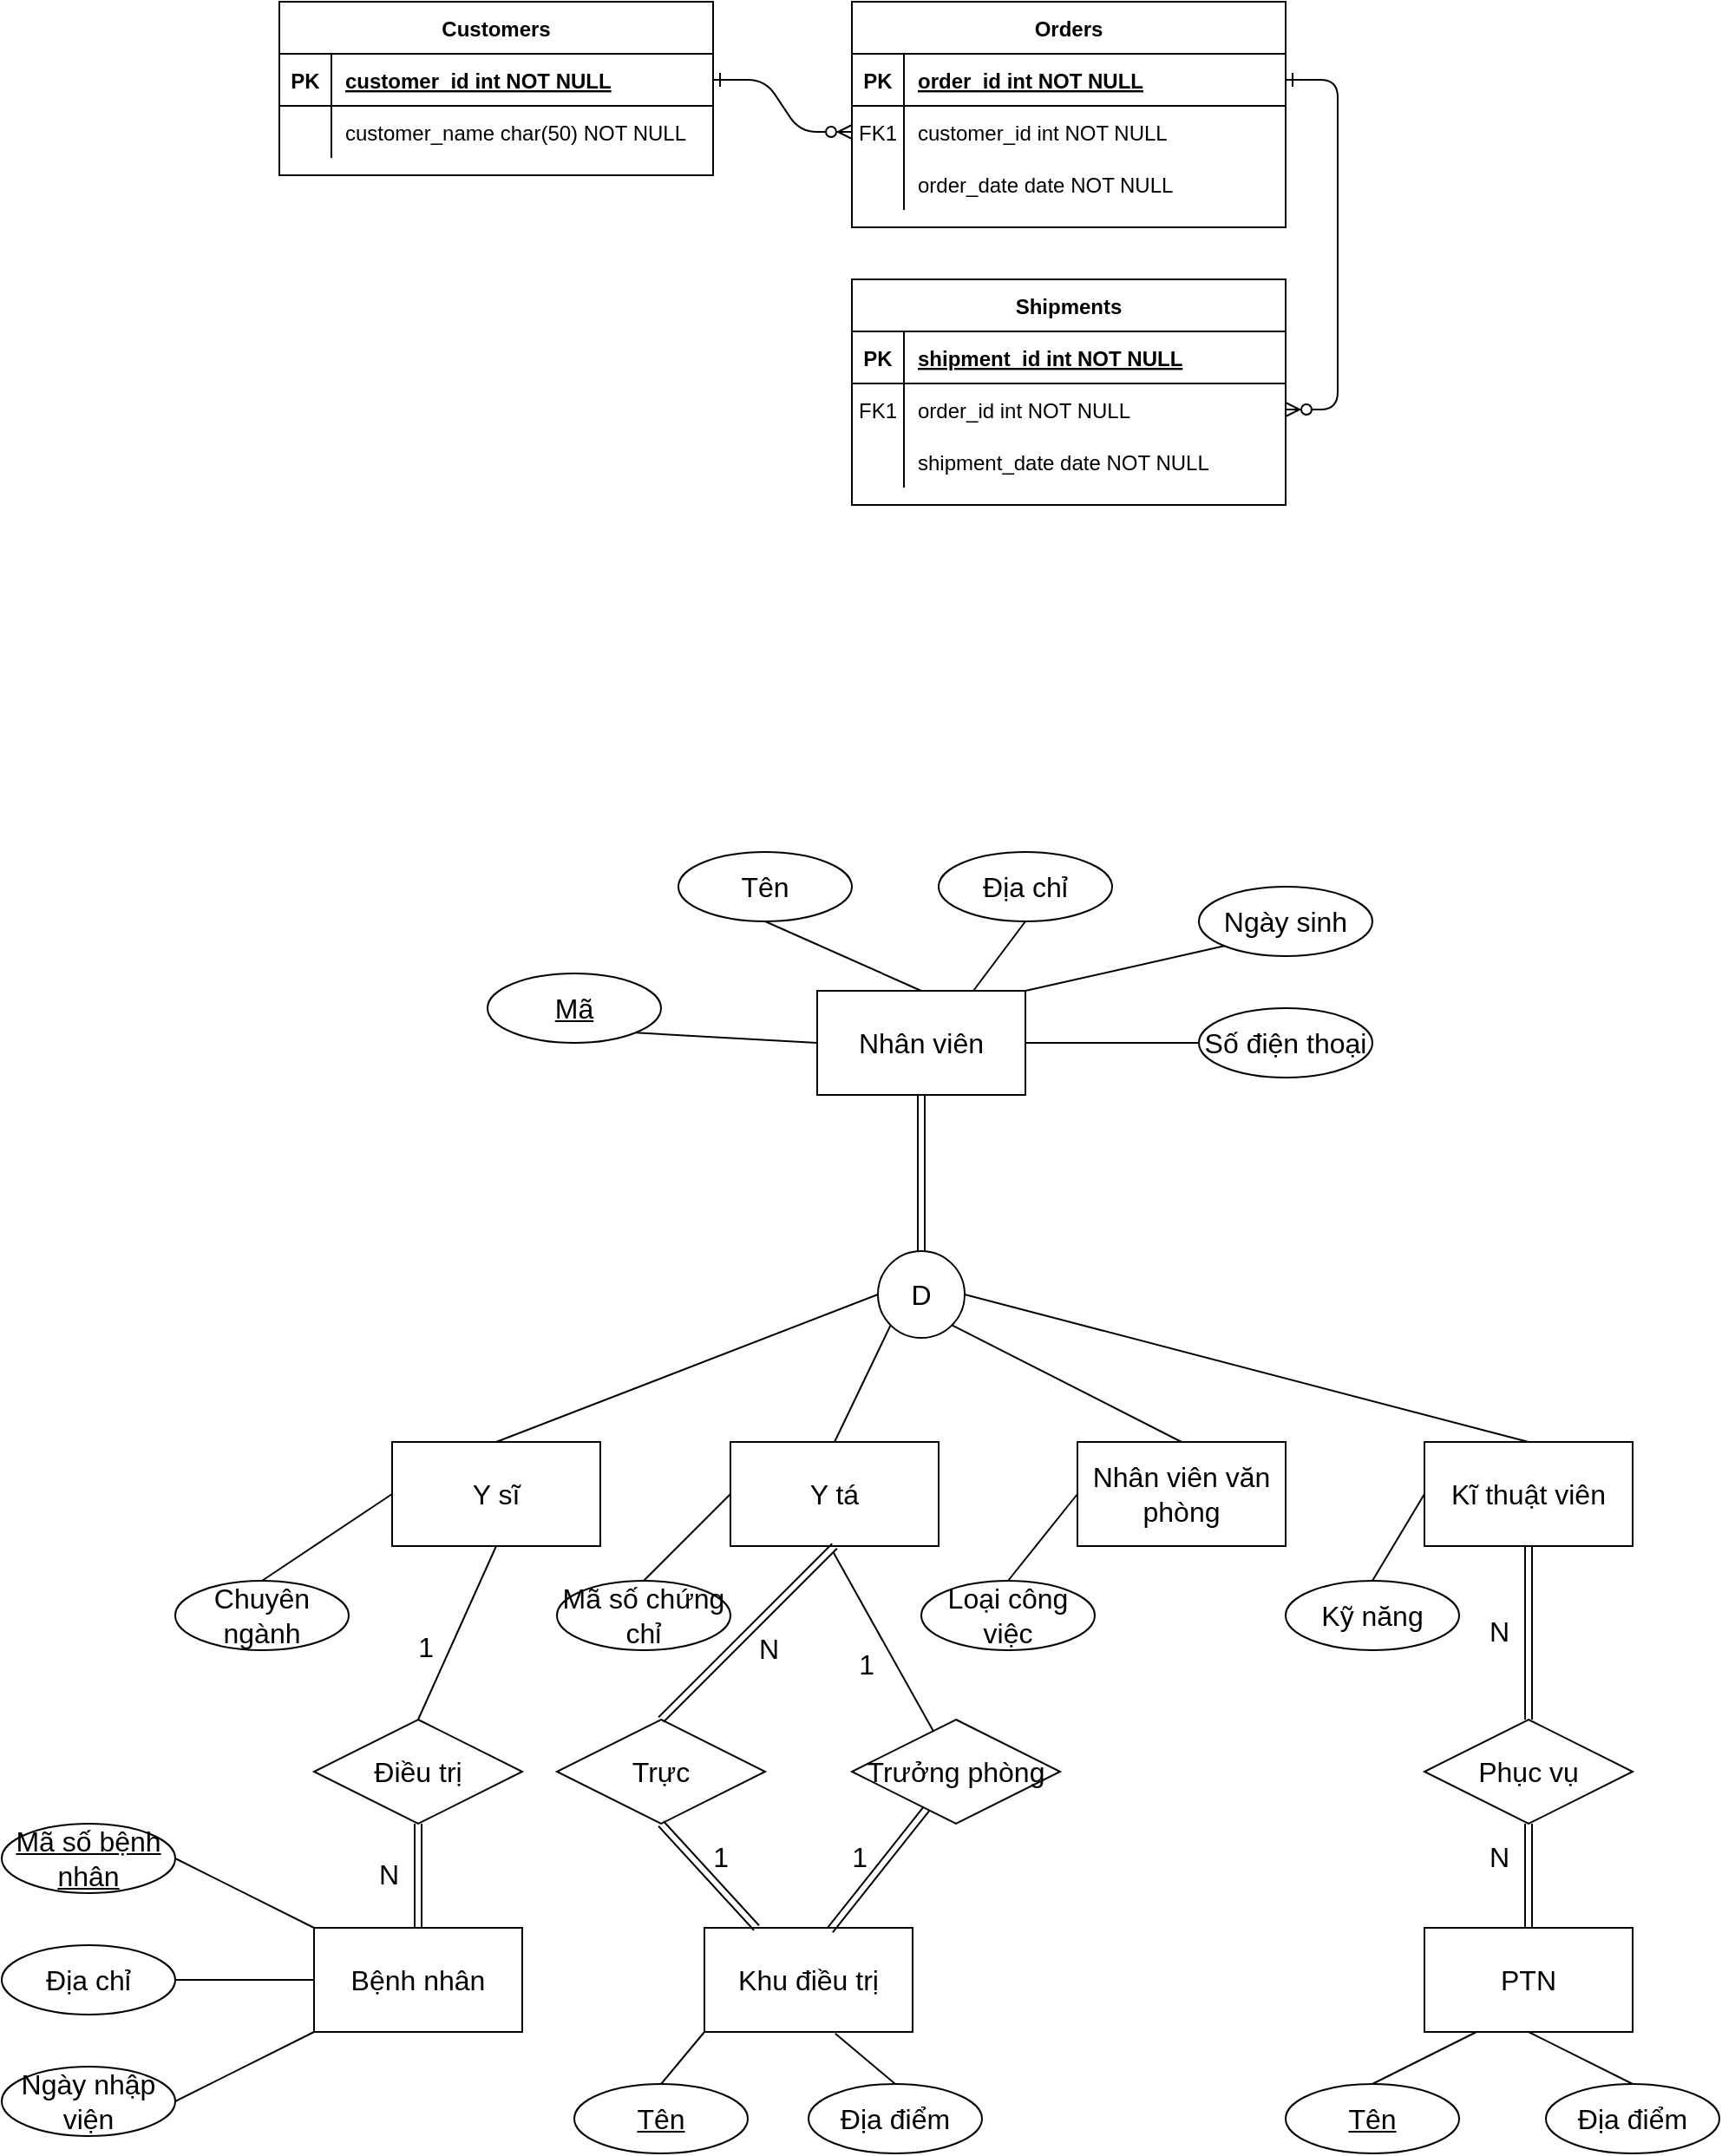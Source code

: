 <mxfile version="22.0.0" type="github" pages="2">
  <diagram id="R2lEEEUBdFMjLlhIrx00" name="Page-1">
    <mxGraphModel dx="1718" dy="958" grid="1" gridSize="10" guides="1" tooltips="1" connect="1" arrows="1" fold="1" page="1" pageScale="1" pageWidth="850" pageHeight="1100" math="0" shadow="0" extFonts="Permanent Marker^https://fonts.googleapis.com/css?family=Permanent+Marker">
      <root>
        <mxCell id="0" />
        <mxCell id="1" parent="0" />
        <mxCell id="C-vyLk0tnHw3VtMMgP7b-1" value="" style="edgeStyle=entityRelationEdgeStyle;endArrow=ERzeroToMany;startArrow=ERone;endFill=1;startFill=0;" parent="1" source="C-vyLk0tnHw3VtMMgP7b-24" target="C-vyLk0tnHw3VtMMgP7b-6" edge="1">
          <mxGeometry width="100" height="100" relative="1" as="geometry">
            <mxPoint x="340" y="720" as="sourcePoint" />
            <mxPoint x="440" y="620" as="targetPoint" />
          </mxGeometry>
        </mxCell>
        <mxCell id="C-vyLk0tnHw3VtMMgP7b-12" value="" style="edgeStyle=entityRelationEdgeStyle;endArrow=ERzeroToMany;startArrow=ERone;endFill=1;startFill=0;" parent="1" source="C-vyLk0tnHw3VtMMgP7b-3" target="C-vyLk0tnHw3VtMMgP7b-17" edge="1">
          <mxGeometry width="100" height="100" relative="1" as="geometry">
            <mxPoint x="400" y="180" as="sourcePoint" />
            <mxPoint x="460" y="205" as="targetPoint" />
          </mxGeometry>
        </mxCell>
        <mxCell id="C-vyLk0tnHw3VtMMgP7b-2" value="Orders" style="shape=table;startSize=30;container=1;collapsible=1;childLayout=tableLayout;fixedRows=1;rowLines=0;fontStyle=1;align=center;resizeLast=1;" parent="1" vertex="1">
          <mxGeometry x="450" y="120" width="250" height="130" as="geometry" />
        </mxCell>
        <mxCell id="C-vyLk0tnHw3VtMMgP7b-3" value="" style="shape=partialRectangle;collapsible=0;dropTarget=0;pointerEvents=0;fillColor=none;points=[[0,0.5],[1,0.5]];portConstraint=eastwest;top=0;left=0;right=0;bottom=1;" parent="C-vyLk0tnHw3VtMMgP7b-2" vertex="1">
          <mxGeometry y="30" width="250" height="30" as="geometry" />
        </mxCell>
        <mxCell id="C-vyLk0tnHw3VtMMgP7b-4" value="PK" style="shape=partialRectangle;overflow=hidden;connectable=0;fillColor=none;top=0;left=0;bottom=0;right=0;fontStyle=1;" parent="C-vyLk0tnHw3VtMMgP7b-3" vertex="1">
          <mxGeometry width="30" height="30" as="geometry" />
        </mxCell>
        <mxCell id="C-vyLk0tnHw3VtMMgP7b-5" value="order_id int NOT NULL " style="shape=partialRectangle;overflow=hidden;connectable=0;fillColor=none;top=0;left=0;bottom=0;right=0;align=left;spacingLeft=6;fontStyle=5;" parent="C-vyLk0tnHw3VtMMgP7b-3" vertex="1">
          <mxGeometry x="30" width="220" height="30" as="geometry" />
        </mxCell>
        <mxCell id="C-vyLk0tnHw3VtMMgP7b-6" value="" style="shape=partialRectangle;collapsible=0;dropTarget=0;pointerEvents=0;fillColor=none;points=[[0,0.5],[1,0.5]];portConstraint=eastwest;top=0;left=0;right=0;bottom=0;" parent="C-vyLk0tnHw3VtMMgP7b-2" vertex="1">
          <mxGeometry y="60" width="250" height="30" as="geometry" />
        </mxCell>
        <mxCell id="C-vyLk0tnHw3VtMMgP7b-7" value="FK1" style="shape=partialRectangle;overflow=hidden;connectable=0;fillColor=none;top=0;left=0;bottom=0;right=0;" parent="C-vyLk0tnHw3VtMMgP7b-6" vertex="1">
          <mxGeometry width="30" height="30" as="geometry" />
        </mxCell>
        <mxCell id="C-vyLk0tnHw3VtMMgP7b-8" value="customer_id int NOT NULL" style="shape=partialRectangle;overflow=hidden;connectable=0;fillColor=none;top=0;left=0;bottom=0;right=0;align=left;spacingLeft=6;" parent="C-vyLk0tnHw3VtMMgP7b-6" vertex="1">
          <mxGeometry x="30" width="220" height="30" as="geometry" />
        </mxCell>
        <mxCell id="C-vyLk0tnHw3VtMMgP7b-9" value="" style="shape=partialRectangle;collapsible=0;dropTarget=0;pointerEvents=0;fillColor=none;points=[[0,0.5],[1,0.5]];portConstraint=eastwest;top=0;left=0;right=0;bottom=0;" parent="C-vyLk0tnHw3VtMMgP7b-2" vertex="1">
          <mxGeometry y="90" width="250" height="30" as="geometry" />
        </mxCell>
        <mxCell id="C-vyLk0tnHw3VtMMgP7b-10" value="" style="shape=partialRectangle;overflow=hidden;connectable=0;fillColor=none;top=0;left=0;bottom=0;right=0;" parent="C-vyLk0tnHw3VtMMgP7b-9" vertex="1">
          <mxGeometry width="30" height="30" as="geometry" />
        </mxCell>
        <mxCell id="C-vyLk0tnHw3VtMMgP7b-11" value="order_date date NOT NULL" style="shape=partialRectangle;overflow=hidden;connectable=0;fillColor=none;top=0;left=0;bottom=0;right=0;align=left;spacingLeft=6;" parent="C-vyLk0tnHw3VtMMgP7b-9" vertex="1">
          <mxGeometry x="30" width="220" height="30" as="geometry" />
        </mxCell>
        <mxCell id="C-vyLk0tnHw3VtMMgP7b-13" value="Shipments" style="shape=table;startSize=30;container=1;collapsible=1;childLayout=tableLayout;fixedRows=1;rowLines=0;fontStyle=1;align=center;resizeLast=1;" parent="1" vertex="1">
          <mxGeometry x="450" y="280" width="250" height="130" as="geometry" />
        </mxCell>
        <mxCell id="C-vyLk0tnHw3VtMMgP7b-14" value="" style="shape=partialRectangle;collapsible=0;dropTarget=0;pointerEvents=0;fillColor=none;points=[[0,0.5],[1,0.5]];portConstraint=eastwest;top=0;left=0;right=0;bottom=1;" parent="C-vyLk0tnHw3VtMMgP7b-13" vertex="1">
          <mxGeometry y="30" width="250" height="30" as="geometry" />
        </mxCell>
        <mxCell id="C-vyLk0tnHw3VtMMgP7b-15" value="PK" style="shape=partialRectangle;overflow=hidden;connectable=0;fillColor=none;top=0;left=0;bottom=0;right=0;fontStyle=1;" parent="C-vyLk0tnHw3VtMMgP7b-14" vertex="1">
          <mxGeometry width="30" height="30" as="geometry" />
        </mxCell>
        <mxCell id="C-vyLk0tnHw3VtMMgP7b-16" value="shipment_id int NOT NULL " style="shape=partialRectangle;overflow=hidden;connectable=0;fillColor=none;top=0;left=0;bottom=0;right=0;align=left;spacingLeft=6;fontStyle=5;" parent="C-vyLk0tnHw3VtMMgP7b-14" vertex="1">
          <mxGeometry x="30" width="220" height="30" as="geometry" />
        </mxCell>
        <mxCell id="C-vyLk0tnHw3VtMMgP7b-17" value="" style="shape=partialRectangle;collapsible=0;dropTarget=0;pointerEvents=0;fillColor=none;points=[[0,0.5],[1,0.5]];portConstraint=eastwest;top=0;left=0;right=0;bottom=0;" parent="C-vyLk0tnHw3VtMMgP7b-13" vertex="1">
          <mxGeometry y="60" width="250" height="30" as="geometry" />
        </mxCell>
        <mxCell id="C-vyLk0tnHw3VtMMgP7b-18" value="FK1" style="shape=partialRectangle;overflow=hidden;connectable=0;fillColor=none;top=0;left=0;bottom=0;right=0;" parent="C-vyLk0tnHw3VtMMgP7b-17" vertex="1">
          <mxGeometry width="30" height="30" as="geometry" />
        </mxCell>
        <mxCell id="C-vyLk0tnHw3VtMMgP7b-19" value="order_id int NOT NULL" style="shape=partialRectangle;overflow=hidden;connectable=0;fillColor=none;top=0;left=0;bottom=0;right=0;align=left;spacingLeft=6;" parent="C-vyLk0tnHw3VtMMgP7b-17" vertex="1">
          <mxGeometry x="30" width="220" height="30" as="geometry" />
        </mxCell>
        <mxCell id="C-vyLk0tnHw3VtMMgP7b-20" value="" style="shape=partialRectangle;collapsible=0;dropTarget=0;pointerEvents=0;fillColor=none;points=[[0,0.5],[1,0.5]];portConstraint=eastwest;top=0;left=0;right=0;bottom=0;" parent="C-vyLk0tnHw3VtMMgP7b-13" vertex="1">
          <mxGeometry y="90" width="250" height="30" as="geometry" />
        </mxCell>
        <mxCell id="C-vyLk0tnHw3VtMMgP7b-21" value="" style="shape=partialRectangle;overflow=hidden;connectable=0;fillColor=none;top=0;left=0;bottom=0;right=0;" parent="C-vyLk0tnHw3VtMMgP7b-20" vertex="1">
          <mxGeometry width="30" height="30" as="geometry" />
        </mxCell>
        <mxCell id="C-vyLk0tnHw3VtMMgP7b-22" value="shipment_date date NOT NULL" style="shape=partialRectangle;overflow=hidden;connectable=0;fillColor=none;top=0;left=0;bottom=0;right=0;align=left;spacingLeft=6;" parent="C-vyLk0tnHw3VtMMgP7b-20" vertex="1">
          <mxGeometry x="30" width="220" height="30" as="geometry" />
        </mxCell>
        <mxCell id="C-vyLk0tnHw3VtMMgP7b-23" value="Customers" style="shape=table;startSize=30;container=1;collapsible=1;childLayout=tableLayout;fixedRows=1;rowLines=0;fontStyle=1;align=center;resizeLast=1;" parent="1" vertex="1">
          <mxGeometry x="120" y="120" width="250" height="100" as="geometry" />
        </mxCell>
        <mxCell id="C-vyLk0tnHw3VtMMgP7b-24" value="" style="shape=partialRectangle;collapsible=0;dropTarget=0;pointerEvents=0;fillColor=none;points=[[0,0.5],[1,0.5]];portConstraint=eastwest;top=0;left=0;right=0;bottom=1;" parent="C-vyLk0tnHw3VtMMgP7b-23" vertex="1">
          <mxGeometry y="30" width="250" height="30" as="geometry" />
        </mxCell>
        <mxCell id="C-vyLk0tnHw3VtMMgP7b-25" value="PK" style="shape=partialRectangle;overflow=hidden;connectable=0;fillColor=none;top=0;left=0;bottom=0;right=0;fontStyle=1;" parent="C-vyLk0tnHw3VtMMgP7b-24" vertex="1">
          <mxGeometry width="30" height="30" as="geometry" />
        </mxCell>
        <mxCell id="C-vyLk0tnHw3VtMMgP7b-26" value="customer_id int NOT NULL " style="shape=partialRectangle;overflow=hidden;connectable=0;fillColor=none;top=0;left=0;bottom=0;right=0;align=left;spacingLeft=6;fontStyle=5;" parent="C-vyLk0tnHw3VtMMgP7b-24" vertex="1">
          <mxGeometry x="30" width="220" height="30" as="geometry" />
        </mxCell>
        <mxCell id="C-vyLk0tnHw3VtMMgP7b-27" value="" style="shape=partialRectangle;collapsible=0;dropTarget=0;pointerEvents=0;fillColor=none;points=[[0,0.5],[1,0.5]];portConstraint=eastwest;top=0;left=0;right=0;bottom=0;" parent="C-vyLk0tnHw3VtMMgP7b-23" vertex="1">
          <mxGeometry y="60" width="250" height="30" as="geometry" />
        </mxCell>
        <mxCell id="C-vyLk0tnHw3VtMMgP7b-28" value="" style="shape=partialRectangle;overflow=hidden;connectable=0;fillColor=none;top=0;left=0;bottom=0;right=0;" parent="C-vyLk0tnHw3VtMMgP7b-27" vertex="1">
          <mxGeometry width="30" height="30" as="geometry" />
        </mxCell>
        <mxCell id="C-vyLk0tnHw3VtMMgP7b-29" value="customer_name char(50) NOT NULL" style="shape=partialRectangle;overflow=hidden;connectable=0;fillColor=none;top=0;left=0;bottom=0;right=0;align=left;spacingLeft=6;" parent="C-vyLk0tnHw3VtMMgP7b-27" vertex="1">
          <mxGeometry x="30" width="220" height="30" as="geometry" />
        </mxCell>
        <mxCell id="oBYshNxxkxeHsFZ7efKX-1" value="Nhân viên" style="rounded=0;whiteSpace=wrap;html=1;fontSize=16;" vertex="1" parent="1">
          <mxGeometry x="430" y="690" width="120" height="60" as="geometry" />
        </mxCell>
        <mxCell id="oBYshNxxkxeHsFZ7efKX-3" value="" style="endArrow=none;html=1;rounded=0;fontSize=12;startSize=8;endSize=8;curved=1;exitX=1;exitY=1;exitDx=0;exitDy=0;entryX=0;entryY=0.5;entryDx=0;entryDy=0;" edge="1" parent="1" source="oBYshNxxkxeHsFZ7efKX-10" target="oBYshNxxkxeHsFZ7efKX-1">
          <mxGeometry width="50" height="50" relative="1" as="geometry">
            <mxPoint x="340" y="700.0" as="sourcePoint" />
            <mxPoint x="510" y="700" as="targetPoint" />
          </mxGeometry>
        </mxCell>
        <mxCell id="oBYshNxxkxeHsFZ7efKX-10" value="Mã" style="ellipse;whiteSpace=wrap;html=1;align=center;fontStyle=4;fontSize=16;" vertex="1" parent="1">
          <mxGeometry x="240" y="680" width="100" height="40" as="geometry" />
        </mxCell>
        <mxCell id="oBYshNxxkxeHsFZ7efKX-11" value="Tên" style="ellipse;whiteSpace=wrap;html=1;align=center;fontSize=16;" vertex="1" parent="1">
          <mxGeometry x="350" y="610" width="100" height="40" as="geometry" />
        </mxCell>
        <mxCell id="oBYshNxxkxeHsFZ7efKX-13" value="" style="endArrow=none;html=1;rounded=0;fontSize=12;startSize=8;endSize=8;curved=1;exitX=0.5;exitY=1;exitDx=0;exitDy=0;entryX=0.5;entryY=0;entryDx=0;entryDy=0;" edge="1" parent="1" source="oBYshNxxkxeHsFZ7efKX-11" target="oBYshNxxkxeHsFZ7efKX-1">
          <mxGeometry relative="1" as="geometry">
            <mxPoint x="410" y="720" as="sourcePoint" />
            <mxPoint x="490" y="690" as="targetPoint" />
          </mxGeometry>
        </mxCell>
        <mxCell id="oBYshNxxkxeHsFZ7efKX-14" value="Địa chỉ" style="ellipse;whiteSpace=wrap;html=1;align=center;fontSize=16;" vertex="1" parent="1">
          <mxGeometry x="500" y="610" width="100" height="40" as="geometry" />
        </mxCell>
        <mxCell id="oBYshNxxkxeHsFZ7efKX-16" value="" style="endArrow=none;html=1;rounded=0;fontSize=12;startSize=8;endSize=8;curved=1;exitX=0.5;exitY=1;exitDx=0;exitDy=0;entryX=0.75;entryY=0;entryDx=0;entryDy=0;" edge="1" parent="1" source="oBYshNxxkxeHsFZ7efKX-14" target="oBYshNxxkxeHsFZ7efKX-1">
          <mxGeometry relative="1" as="geometry">
            <mxPoint x="410" y="720" as="sourcePoint" />
            <mxPoint x="570" y="720" as="targetPoint" />
          </mxGeometry>
        </mxCell>
        <mxCell id="oBYshNxxkxeHsFZ7efKX-17" value="Ngày sinh" style="ellipse;whiteSpace=wrap;html=1;align=center;fontSize=16;" vertex="1" parent="1">
          <mxGeometry x="650" y="630" width="100" height="40" as="geometry" />
        </mxCell>
        <mxCell id="oBYshNxxkxeHsFZ7efKX-18" value="" style="endArrow=none;html=1;rounded=0;fontSize=12;startSize=8;endSize=8;curved=1;exitX=0;exitY=1;exitDx=0;exitDy=0;entryX=1;entryY=0;entryDx=0;entryDy=0;" edge="1" parent="1" source="oBYshNxxkxeHsFZ7efKX-17" target="oBYshNxxkxeHsFZ7efKX-1">
          <mxGeometry relative="1" as="geometry">
            <mxPoint x="410" y="720" as="sourcePoint" />
            <mxPoint x="570" y="720" as="targetPoint" />
          </mxGeometry>
        </mxCell>
        <mxCell id="oBYshNxxkxeHsFZ7efKX-19" value="Số điện thoại" style="ellipse;whiteSpace=wrap;html=1;align=center;fontSize=16;" vertex="1" parent="1">
          <mxGeometry x="650" y="700" width="100" height="40" as="geometry" />
        </mxCell>
        <mxCell id="oBYshNxxkxeHsFZ7efKX-20" value="" style="endArrow=none;html=1;rounded=0;fontSize=12;startSize=8;endSize=8;curved=1;entryX=0;entryY=0.5;entryDx=0;entryDy=0;" edge="1" parent="1" target="oBYshNxxkxeHsFZ7efKX-19">
          <mxGeometry relative="1" as="geometry">
            <mxPoint x="550" y="720" as="sourcePoint" />
            <mxPoint x="710" y="720" as="targetPoint" />
          </mxGeometry>
        </mxCell>
        <mxCell id="oBYshNxxkxeHsFZ7efKX-22" value="D" style="ellipse;whiteSpace=wrap;html=1;aspect=fixed;fontSize=16;" vertex="1" parent="1">
          <mxGeometry x="465" y="840" width="50" height="50" as="geometry" />
        </mxCell>
        <mxCell id="oBYshNxxkxeHsFZ7efKX-23" value="" style="shape=link;html=1;rounded=0;fontSize=12;startSize=8;endSize=8;curved=1;exitX=0.5;exitY=1;exitDx=0;exitDy=0;entryX=0.5;entryY=0;entryDx=0;entryDy=0;" edge="1" parent="1" source="oBYshNxxkxeHsFZ7efKX-1" target="oBYshNxxkxeHsFZ7efKX-22">
          <mxGeometry relative="1" as="geometry">
            <mxPoint x="500" y="800" as="sourcePoint" />
            <mxPoint x="660" y="800" as="targetPoint" />
            <Array as="points" />
          </mxGeometry>
        </mxCell>
        <mxCell id="oBYshNxxkxeHsFZ7efKX-26" value="Y sĩ" style="rounded=0;whiteSpace=wrap;html=1;fontSize=16;" vertex="1" parent="1">
          <mxGeometry x="185" y="950" width="120" height="60" as="geometry" />
        </mxCell>
        <mxCell id="oBYshNxxkxeHsFZ7efKX-27" value="Y tá" style="rounded=0;whiteSpace=wrap;html=1;fontSize=16;" vertex="1" parent="1">
          <mxGeometry x="380" y="950" width="120" height="60" as="geometry" />
        </mxCell>
        <mxCell id="oBYshNxxkxeHsFZ7efKX-28" value="Nhân viên văn phòng" style="rounded=0;whiteSpace=wrap;html=1;fontSize=16;" vertex="1" parent="1">
          <mxGeometry x="580" y="950" width="120" height="60" as="geometry" />
        </mxCell>
        <mxCell id="oBYshNxxkxeHsFZ7efKX-29" value="Kĩ thuật viên" style="rounded=0;whiteSpace=wrap;html=1;fontSize=16;" vertex="1" parent="1">
          <mxGeometry x="780" y="950" width="120" height="60" as="geometry" />
        </mxCell>
        <mxCell id="oBYshNxxkxeHsFZ7efKX-30" value="Chuyên ngành" style="ellipse;whiteSpace=wrap;html=1;align=center;fontSize=16;" vertex="1" parent="1">
          <mxGeometry x="60" y="1030" width="100" height="40" as="geometry" />
        </mxCell>
        <mxCell id="oBYshNxxkxeHsFZ7efKX-31" value="Mã số chứng chỉ" style="ellipse;whiteSpace=wrap;html=1;align=center;fontSize=16;" vertex="1" parent="1">
          <mxGeometry x="280" y="1030" width="100" height="40" as="geometry" />
        </mxCell>
        <mxCell id="oBYshNxxkxeHsFZ7efKX-32" value="Loại công việc" style="ellipse;whiteSpace=wrap;html=1;align=center;fontSize=16;" vertex="1" parent="1">
          <mxGeometry x="490" y="1030" width="100" height="40" as="geometry" />
        </mxCell>
        <mxCell id="oBYshNxxkxeHsFZ7efKX-33" value="Kỹ năng" style="ellipse;whiteSpace=wrap;html=1;align=center;fontSize=16;" vertex="1" parent="1">
          <mxGeometry x="700" y="1030" width="100" height="40" as="geometry" />
        </mxCell>
        <mxCell id="oBYshNxxkxeHsFZ7efKX-34" value="" style="endArrow=none;html=1;rounded=0;fontSize=12;startSize=8;endSize=8;curved=1;exitX=0.5;exitY=0;exitDx=0;exitDy=0;entryX=0;entryY=0.5;entryDx=0;entryDy=0;" edge="1" parent="1" source="oBYshNxxkxeHsFZ7efKX-30" target="oBYshNxxkxeHsFZ7efKX-26">
          <mxGeometry relative="1" as="geometry">
            <mxPoint x="380" y="1090" as="sourcePoint" />
            <mxPoint x="540" y="1090" as="targetPoint" />
          </mxGeometry>
        </mxCell>
        <mxCell id="oBYshNxxkxeHsFZ7efKX-35" value="" style="endArrow=none;html=1;rounded=0;fontSize=12;startSize=8;endSize=8;curved=1;exitX=0.5;exitY=0;exitDx=0;exitDy=0;entryX=0;entryY=0.5;entryDx=0;entryDy=0;" edge="1" parent="1" source="oBYshNxxkxeHsFZ7efKX-31" target="oBYshNxxkxeHsFZ7efKX-27">
          <mxGeometry relative="1" as="geometry">
            <mxPoint x="380" y="1090" as="sourcePoint" />
            <mxPoint x="540" y="1090" as="targetPoint" />
          </mxGeometry>
        </mxCell>
        <mxCell id="oBYshNxxkxeHsFZ7efKX-37" value="" style="endArrow=none;html=1;rounded=0;fontSize=12;startSize=8;endSize=8;curved=1;exitX=0.5;exitY=0;exitDx=0;exitDy=0;entryX=0;entryY=0.5;entryDx=0;entryDy=0;" edge="1" parent="1" source="oBYshNxxkxeHsFZ7efKX-32" target="oBYshNxxkxeHsFZ7efKX-28">
          <mxGeometry relative="1" as="geometry">
            <mxPoint x="380" y="1090" as="sourcePoint" />
            <mxPoint x="540" y="1090" as="targetPoint" />
          </mxGeometry>
        </mxCell>
        <mxCell id="oBYshNxxkxeHsFZ7efKX-38" value="" style="endArrow=none;html=1;rounded=0;fontSize=12;startSize=8;endSize=8;curved=1;exitX=0.5;exitY=0;exitDx=0;exitDy=0;entryX=0;entryY=0.5;entryDx=0;entryDy=0;" edge="1" parent="1" source="oBYshNxxkxeHsFZ7efKX-33" target="oBYshNxxkxeHsFZ7efKX-29">
          <mxGeometry relative="1" as="geometry">
            <mxPoint x="380" y="1090" as="sourcePoint" />
            <mxPoint x="540" y="1090" as="targetPoint" />
          </mxGeometry>
        </mxCell>
        <mxCell id="oBYshNxxkxeHsFZ7efKX-40" value="Trực" style="shape=rhombus;perimeter=rhombusPerimeter;whiteSpace=wrap;html=1;align=center;fontSize=16;" vertex="1" parent="1">
          <mxGeometry x="280" y="1110" width="120" height="60" as="geometry" />
        </mxCell>
        <mxCell id="oBYshNxxkxeHsFZ7efKX-41" value="Trưởng phòng" style="shape=rhombus;perimeter=rhombusPerimeter;whiteSpace=wrap;html=1;align=center;fontSize=16;" vertex="1" parent="1">
          <mxGeometry x="450" y="1110" width="120" height="60" as="geometry" />
        </mxCell>
        <mxCell id="oBYshNxxkxeHsFZ7efKX-44" value="" style="shape=link;html=1;rounded=0;fontSize=12;startSize=8;endSize=8;curved=1;exitX=0.5;exitY=1;exitDx=0;exitDy=0;entryX=0.5;entryY=0;entryDx=0;entryDy=0;" edge="1" parent="1" source="oBYshNxxkxeHsFZ7efKX-27" target="oBYshNxxkxeHsFZ7efKX-40">
          <mxGeometry relative="1" as="geometry">
            <mxPoint x="320" y="1150" as="sourcePoint" />
            <mxPoint x="480" y="1150" as="targetPoint" />
          </mxGeometry>
        </mxCell>
        <mxCell id="oBYshNxxkxeHsFZ7efKX-45" value="N" style="resizable=0;html=1;whiteSpace=wrap;align=right;verticalAlign=bottom;fontSize=16;" connectable="0" vertex="1" parent="oBYshNxxkxeHsFZ7efKX-44">
          <mxGeometry x="1" relative="1" as="geometry">
            <mxPoint x="70" y="-30" as="offset" />
          </mxGeometry>
        </mxCell>
        <mxCell id="oBYshNxxkxeHsFZ7efKX-47" value="Khu điều trị" style="rounded=0;whiteSpace=wrap;html=1;fontSize=16;" vertex="1" parent="1">
          <mxGeometry x="365" y="1230" width="120" height="60" as="geometry" />
        </mxCell>
        <mxCell id="oBYshNxxkxeHsFZ7efKX-48" value="" style="shape=link;html=1;rounded=0;fontSize=12;startSize=8;endSize=8;curved=1;exitX=0.5;exitY=1;exitDx=0;exitDy=0;entryX=0.25;entryY=0;entryDx=0;entryDy=0;" edge="1" parent="1" source="oBYshNxxkxeHsFZ7efKX-40" target="oBYshNxxkxeHsFZ7efKX-47">
          <mxGeometry relative="1" as="geometry">
            <mxPoint x="320" y="1150" as="sourcePoint" />
            <mxPoint x="480" y="1150" as="targetPoint" />
          </mxGeometry>
        </mxCell>
        <mxCell id="oBYshNxxkxeHsFZ7efKX-49" value="1" style="resizable=0;html=1;whiteSpace=wrap;align=right;verticalAlign=bottom;fontSize=16;" connectable="0" vertex="1" parent="oBYshNxxkxeHsFZ7efKX-48">
          <mxGeometry x="1" relative="1" as="geometry">
            <mxPoint x="-15" y="-30" as="offset" />
          </mxGeometry>
        </mxCell>
        <mxCell id="oBYshNxxkxeHsFZ7efKX-50" value="" style="shape=link;html=1;rounded=0;fontSize=12;startSize=8;endSize=8;curved=1;exitX=0.603;exitY=0.024;exitDx=0;exitDy=0;exitPerimeter=0;" edge="1" parent="1" source="oBYshNxxkxeHsFZ7efKX-47" target="oBYshNxxkxeHsFZ7efKX-41">
          <mxGeometry relative="1" as="geometry">
            <mxPoint x="320" y="1150" as="sourcePoint" />
            <mxPoint x="480" y="1150" as="targetPoint" />
          </mxGeometry>
        </mxCell>
        <mxCell id="oBYshNxxkxeHsFZ7efKX-51" value="1" style="resizable=0;html=1;whiteSpace=wrap;align=right;verticalAlign=bottom;fontSize=16;" connectable="0" vertex="1" parent="oBYshNxxkxeHsFZ7efKX-50">
          <mxGeometry x="1" relative="1" as="geometry">
            <mxPoint x="-33" y="39" as="offset" />
          </mxGeometry>
        </mxCell>
        <mxCell id="oBYshNxxkxeHsFZ7efKX-52" value="" style="endArrow=none;html=1;rounded=0;fontSize=12;startSize=8;endSize=8;curved=1;exitX=0.579;exitY=1.059;exitDx=0;exitDy=0;exitPerimeter=0;" edge="1" parent="1" target="oBYshNxxkxeHsFZ7efKX-41">
          <mxGeometry relative="1" as="geometry">
            <mxPoint x="439.26" y="1013.54" as="sourcePoint" />
            <mxPoint x="499.78" y="1110" as="targetPoint" />
          </mxGeometry>
        </mxCell>
        <mxCell id="oBYshNxxkxeHsFZ7efKX-53" value="1" style="resizable=0;html=1;whiteSpace=wrap;align=right;verticalAlign=bottom;fontSize=16;" connectable="0" vertex="1" parent="oBYshNxxkxeHsFZ7efKX-52">
          <mxGeometry x="1" relative="1" as="geometry">
            <mxPoint x="-32" y="-27" as="offset" />
          </mxGeometry>
        </mxCell>
        <mxCell id="oBYshNxxkxeHsFZ7efKX-54" value="Tên" style="ellipse;whiteSpace=wrap;html=1;align=center;fontStyle=4;fontSize=16;" vertex="1" parent="1">
          <mxGeometry x="290" y="1320" width="100" height="40" as="geometry" />
        </mxCell>
        <mxCell id="oBYshNxxkxeHsFZ7efKX-55" value="Địa điểm" style="ellipse;whiteSpace=wrap;html=1;align=center;fontSize=16;" vertex="1" parent="1">
          <mxGeometry x="425" y="1320" width="100" height="40" as="geometry" />
        </mxCell>
        <mxCell id="oBYshNxxkxeHsFZ7efKX-56" value="" style="endArrow=none;html=1;rounded=0;fontSize=12;startSize=8;endSize=8;curved=1;exitX=0.5;exitY=0;exitDx=0;exitDy=0;entryX=0;entryY=1;entryDx=0;entryDy=0;" edge="1" parent="1" source="oBYshNxxkxeHsFZ7efKX-54" target="oBYshNxxkxeHsFZ7efKX-47">
          <mxGeometry relative="1" as="geometry">
            <mxPoint x="320" y="1150" as="sourcePoint" />
            <mxPoint x="480" y="1150" as="targetPoint" />
          </mxGeometry>
        </mxCell>
        <mxCell id="oBYshNxxkxeHsFZ7efKX-58" value="" style="endArrow=none;html=1;rounded=0;fontSize=12;startSize=8;endSize=8;curved=1;exitX=0.5;exitY=0;exitDx=0;exitDy=0;entryX=0.628;entryY=1.014;entryDx=0;entryDy=0;entryPerimeter=0;" edge="1" parent="1" source="oBYshNxxkxeHsFZ7efKX-55" target="oBYshNxxkxeHsFZ7efKX-47">
          <mxGeometry relative="1" as="geometry">
            <mxPoint x="320" y="1150" as="sourcePoint" />
            <mxPoint x="480" y="1150" as="targetPoint" />
          </mxGeometry>
        </mxCell>
        <mxCell id="oBYshNxxkxeHsFZ7efKX-59" value="Phục vụ" style="shape=rhombus;perimeter=rhombusPerimeter;whiteSpace=wrap;html=1;align=center;fontSize=16;" vertex="1" parent="1">
          <mxGeometry x="780" y="1110" width="120" height="60" as="geometry" />
        </mxCell>
        <mxCell id="oBYshNxxkxeHsFZ7efKX-61" value="PTN" style="rounded=0;whiteSpace=wrap;html=1;fontSize=16;" vertex="1" parent="1">
          <mxGeometry x="780" y="1230" width="120" height="60" as="geometry" />
        </mxCell>
        <mxCell id="oBYshNxxkxeHsFZ7efKX-62" value="" style="shape=link;html=1;rounded=0;fontSize=12;startSize=8;endSize=8;curved=1;exitX=0.5;exitY=1;exitDx=0;exitDy=0;entryX=0.5;entryY=0;entryDx=0;entryDy=0;" edge="1" parent="1" source="oBYshNxxkxeHsFZ7efKX-29" target="oBYshNxxkxeHsFZ7efKX-59">
          <mxGeometry relative="1" as="geometry">
            <mxPoint x="650" y="1090" as="sourcePoint" />
            <mxPoint x="810" y="1090" as="targetPoint" />
          </mxGeometry>
        </mxCell>
        <mxCell id="oBYshNxxkxeHsFZ7efKX-63" value="N" style="resizable=0;html=1;whiteSpace=wrap;align=right;verticalAlign=bottom;fontSize=16;" connectable="0" vertex="1" parent="oBYshNxxkxeHsFZ7efKX-62">
          <mxGeometry x="1" relative="1" as="geometry">
            <mxPoint x="-10" y="-40" as="offset" />
          </mxGeometry>
        </mxCell>
        <mxCell id="oBYshNxxkxeHsFZ7efKX-64" value="" style="shape=link;html=1;rounded=0;fontSize=12;startSize=8;endSize=8;curved=1;exitX=0.5;exitY=0;exitDx=0;exitDy=0;entryX=0.5;entryY=1;entryDx=0;entryDy=0;" edge="1" parent="1" source="oBYshNxxkxeHsFZ7efKX-61" target="oBYshNxxkxeHsFZ7efKX-59">
          <mxGeometry relative="1" as="geometry">
            <mxPoint x="650" y="1090" as="sourcePoint" />
            <mxPoint x="810" y="1090" as="targetPoint" />
          </mxGeometry>
        </mxCell>
        <mxCell id="oBYshNxxkxeHsFZ7efKX-65" value="N" style="resizable=0;html=1;whiteSpace=wrap;align=right;verticalAlign=bottom;fontSize=16;" connectable="0" vertex="1" parent="oBYshNxxkxeHsFZ7efKX-64">
          <mxGeometry x="1" relative="1" as="geometry">
            <mxPoint x="-10" y="30" as="offset" />
          </mxGeometry>
        </mxCell>
        <mxCell id="oBYshNxxkxeHsFZ7efKX-66" value="" style="endArrow=none;html=1;rounded=0;fontSize=12;startSize=8;endSize=8;curved=1;exitX=1;exitY=0.5;exitDx=0;exitDy=0;entryX=0.5;entryY=0;entryDx=0;entryDy=0;" edge="1" parent="1" source="oBYshNxxkxeHsFZ7efKX-22" target="oBYshNxxkxeHsFZ7efKX-29">
          <mxGeometry relative="1" as="geometry">
            <mxPoint x="650" y="1090" as="sourcePoint" />
            <mxPoint x="810" y="1090" as="targetPoint" />
          </mxGeometry>
        </mxCell>
        <mxCell id="oBYshNxxkxeHsFZ7efKX-67" value="" style="endArrow=none;html=1;rounded=0;fontSize=12;startSize=8;endSize=8;curved=1;exitX=1;exitY=1;exitDx=0;exitDy=0;entryX=0.5;entryY=0;entryDx=0;entryDy=0;" edge="1" parent="1" source="oBYshNxxkxeHsFZ7efKX-22" target="oBYshNxxkxeHsFZ7efKX-28">
          <mxGeometry relative="1" as="geometry">
            <mxPoint x="650" y="1090" as="sourcePoint" />
            <mxPoint x="810" y="1090" as="targetPoint" />
          </mxGeometry>
        </mxCell>
        <mxCell id="oBYshNxxkxeHsFZ7efKX-68" value="" style="endArrow=none;html=1;rounded=0;fontSize=12;startSize=8;endSize=8;curved=1;exitX=0;exitY=1;exitDx=0;exitDy=0;entryX=0.5;entryY=0;entryDx=0;entryDy=0;" edge="1" parent="1" source="oBYshNxxkxeHsFZ7efKX-22" target="oBYshNxxkxeHsFZ7efKX-27">
          <mxGeometry relative="1" as="geometry">
            <mxPoint x="650" y="1090" as="sourcePoint" />
            <mxPoint x="810" y="1090" as="targetPoint" />
          </mxGeometry>
        </mxCell>
        <mxCell id="oBYshNxxkxeHsFZ7efKX-69" value="Tên" style="ellipse;whiteSpace=wrap;html=1;align=center;fontStyle=4;fontSize=16;" vertex="1" parent="1">
          <mxGeometry x="700" y="1320" width="100" height="40" as="geometry" />
        </mxCell>
        <mxCell id="oBYshNxxkxeHsFZ7efKX-70" value="Địa điểm" style="ellipse;whiteSpace=wrap;html=1;align=center;fontSize=16;" vertex="1" parent="1">
          <mxGeometry x="850" y="1320" width="100" height="40" as="geometry" />
        </mxCell>
        <mxCell id="oBYshNxxkxeHsFZ7efKX-71" value="" style="endArrow=none;html=1;rounded=0;fontSize=12;startSize=8;endSize=8;curved=1;exitX=0.5;exitY=0;exitDx=0;exitDy=0;entryX=0.25;entryY=1;entryDx=0;entryDy=0;" edge="1" parent="1" source="oBYshNxxkxeHsFZ7efKX-69" target="oBYshNxxkxeHsFZ7efKX-61">
          <mxGeometry relative="1" as="geometry">
            <mxPoint x="650" y="1090" as="sourcePoint" />
            <mxPoint x="810" y="1090" as="targetPoint" />
          </mxGeometry>
        </mxCell>
        <mxCell id="oBYshNxxkxeHsFZ7efKX-72" value="" style="endArrow=none;html=1;rounded=0;fontSize=12;startSize=8;endSize=8;curved=1;exitX=0.5;exitY=0;exitDx=0;exitDy=0;entryX=0.5;entryY=1;entryDx=0;entryDy=0;" edge="1" parent="1" source="oBYshNxxkxeHsFZ7efKX-70" target="oBYshNxxkxeHsFZ7efKX-61">
          <mxGeometry relative="1" as="geometry">
            <mxPoint x="650" y="1090" as="sourcePoint" />
            <mxPoint x="810" y="1090" as="targetPoint" />
          </mxGeometry>
        </mxCell>
        <mxCell id="oBYshNxxkxeHsFZ7efKX-73" value="Điều trị" style="shape=rhombus;perimeter=rhombusPerimeter;whiteSpace=wrap;html=1;align=center;fontSize=16;" vertex="1" parent="1">
          <mxGeometry x="140" y="1110" width="120" height="60" as="geometry" />
        </mxCell>
        <mxCell id="oBYshNxxkxeHsFZ7efKX-74" value="Bệnh nhân" style="rounded=0;whiteSpace=wrap;html=1;fontSize=16;" vertex="1" parent="1">
          <mxGeometry x="140" y="1230" width="120" height="60" as="geometry" />
        </mxCell>
        <mxCell id="oBYshNxxkxeHsFZ7efKX-76" value="" style="endArrow=none;html=1;rounded=0;fontSize=12;startSize=8;endSize=8;curved=1;exitX=0.5;exitY=1;exitDx=0;exitDy=0;entryX=0.5;entryY=0;entryDx=0;entryDy=0;" edge="1" parent="1" source="oBYshNxxkxeHsFZ7efKX-26" target="oBYshNxxkxeHsFZ7efKX-73">
          <mxGeometry relative="1" as="geometry">
            <mxPoint x="270" y="1090" as="sourcePoint" />
            <mxPoint x="430" y="1090" as="targetPoint" />
          </mxGeometry>
        </mxCell>
        <mxCell id="oBYshNxxkxeHsFZ7efKX-77" value="1" style="resizable=0;html=1;whiteSpace=wrap;align=right;verticalAlign=bottom;fontSize=16;" connectable="0" vertex="1" parent="oBYshNxxkxeHsFZ7efKX-76">
          <mxGeometry x="1" relative="1" as="geometry">
            <mxPoint x="10" y="-30" as="offset" />
          </mxGeometry>
        </mxCell>
        <mxCell id="oBYshNxxkxeHsFZ7efKX-78" value="" style="shape=link;html=1;rounded=0;fontSize=12;startSize=8;endSize=8;curved=1;exitX=0.5;exitY=1;exitDx=0;exitDy=0;entryX=0.5;entryY=0;entryDx=0;entryDy=0;" edge="1" parent="1" source="oBYshNxxkxeHsFZ7efKX-73" target="oBYshNxxkxeHsFZ7efKX-74">
          <mxGeometry relative="1" as="geometry">
            <mxPoint x="270" y="1090" as="sourcePoint" />
            <mxPoint x="430" y="1090" as="targetPoint" />
          </mxGeometry>
        </mxCell>
        <mxCell id="oBYshNxxkxeHsFZ7efKX-79" value="N" style="resizable=0;html=1;whiteSpace=wrap;align=right;verticalAlign=bottom;fontSize=16;" connectable="0" vertex="1" parent="oBYshNxxkxeHsFZ7efKX-78">
          <mxGeometry x="1" relative="1" as="geometry">
            <mxPoint x="-10" y="-20" as="offset" />
          </mxGeometry>
        </mxCell>
        <mxCell id="oBYshNxxkxeHsFZ7efKX-80" value="Mã số bệnh nhân" style="ellipse;whiteSpace=wrap;html=1;align=center;fontStyle=4;fontSize=16;" vertex="1" parent="1">
          <mxGeometry x="-40" y="1170" width="100" height="40" as="geometry" />
        </mxCell>
        <mxCell id="oBYshNxxkxeHsFZ7efKX-81" value="Địa chỉ" style="ellipse;whiteSpace=wrap;html=1;align=center;fontSize=16;" vertex="1" parent="1">
          <mxGeometry x="-40" y="1240" width="100" height="40" as="geometry" />
        </mxCell>
        <mxCell id="oBYshNxxkxeHsFZ7efKX-82" value="Ngày nhập viện" style="ellipse;whiteSpace=wrap;html=1;align=center;fontSize=16;" vertex="1" parent="1">
          <mxGeometry x="-40" y="1310" width="100" height="40" as="geometry" />
        </mxCell>
        <mxCell id="oBYshNxxkxeHsFZ7efKX-83" value="" style="endArrow=none;html=1;rounded=0;fontSize=12;startSize=8;endSize=8;curved=1;exitX=1;exitY=0.5;exitDx=0;exitDy=0;entryX=0;entryY=0;entryDx=0;entryDy=0;" edge="1" parent="1" source="oBYshNxxkxeHsFZ7efKX-80" target="oBYshNxxkxeHsFZ7efKX-74">
          <mxGeometry relative="1" as="geometry">
            <mxPoint x="270" y="1090" as="sourcePoint" />
            <mxPoint x="430" y="1090" as="targetPoint" />
          </mxGeometry>
        </mxCell>
        <mxCell id="oBYshNxxkxeHsFZ7efKX-84" value="" style="endArrow=none;html=1;rounded=0;fontSize=12;startSize=8;endSize=8;curved=1;exitX=1;exitY=0.5;exitDx=0;exitDy=0;entryX=0;entryY=0.5;entryDx=0;entryDy=0;" edge="1" parent="1" source="oBYshNxxkxeHsFZ7efKX-81" target="oBYshNxxkxeHsFZ7efKX-74">
          <mxGeometry relative="1" as="geometry">
            <mxPoint x="270" y="1090" as="sourcePoint" />
            <mxPoint x="430" y="1090" as="targetPoint" />
          </mxGeometry>
        </mxCell>
        <mxCell id="oBYshNxxkxeHsFZ7efKX-85" value="" style="endArrow=none;html=1;rounded=0;fontSize=12;startSize=8;endSize=8;curved=1;exitX=1;exitY=0.5;exitDx=0;exitDy=0;entryX=0;entryY=1;entryDx=0;entryDy=0;" edge="1" parent="1" source="oBYshNxxkxeHsFZ7efKX-82" target="oBYshNxxkxeHsFZ7efKX-74">
          <mxGeometry relative="1" as="geometry">
            <mxPoint x="270" y="1090" as="sourcePoint" />
            <mxPoint x="430" y="1090" as="targetPoint" />
          </mxGeometry>
        </mxCell>
        <mxCell id="9p4qGLGqI4HnKQSaCSvL-1" value="" style="endArrow=none;html=1;rounded=0;fontSize=12;startSize=8;endSize=8;curved=1;exitX=0.5;exitY=0;exitDx=0;exitDy=0;entryX=0;entryY=0.5;entryDx=0;entryDy=0;" edge="1" parent="1" source="oBYshNxxkxeHsFZ7efKX-26" target="oBYshNxxkxeHsFZ7efKX-22">
          <mxGeometry relative="1" as="geometry">
            <mxPoint x="270" y="1090" as="sourcePoint" />
            <mxPoint x="430" y="1090" as="targetPoint" />
          </mxGeometry>
        </mxCell>
      </root>
    </mxGraphModel>
  </diagram>
  <diagram id="OUqfBO1XlyXwJ__E_KxW" name="Trang-2">
    <mxGraphModel dx="1900" dy="1634" grid="0" gridSize="10" guides="1" tooltips="1" connect="1" arrows="1" fold="1" page="0" pageScale="1" pageWidth="827" pageHeight="1169" math="0" shadow="0">
      <root>
        <mxCell id="0" />
        <mxCell id="1" parent="0" />
        <mxCell id="cfENABb2JCbOjvIpblsA-1" value="Máy bay" style="whiteSpace=wrap;html=1;align=center;fontSize=16;" vertex="1" parent="1">
          <mxGeometry x="54" y="-292" width="100" height="40" as="geometry" />
        </mxCell>
        <mxCell id="cfENABb2JCbOjvIpblsA-2" value="Mã số đăng ký" style="ellipse;whiteSpace=wrap;html=1;align=center;fontStyle=4;fontSize=16;" vertex="1" parent="1">
          <mxGeometry x="-58" y="-341" width="100" height="40" as="geometry" />
        </mxCell>
        <mxCell id="cfENABb2JCbOjvIpblsA-3" value="" style="endArrow=none;html=1;rounded=0;fontSize=12;startSize=8;endSize=8;curved=1;exitX=1;exitY=1;exitDx=0;exitDy=0;entryX=0;entryY=0;entryDx=0;entryDy=0;" edge="1" parent="1" source="cfENABb2JCbOjvIpblsA-2" target="cfENABb2JCbOjvIpblsA-1">
          <mxGeometry relative="1" as="geometry">
            <mxPoint x="120" y="-275" as="sourcePoint" />
            <mxPoint x="280" y="-275" as="targetPoint" />
          </mxGeometry>
        </mxCell>
        <mxCell id="cfENABb2JCbOjvIpblsA-4" value="Thuộc" style="shape=rhombus;perimeter=rhombusPerimeter;whiteSpace=wrap;html=1;align=center;fontSize=16;" vertex="1" parent="1">
          <mxGeometry x="44" y="-420" width="120" height="60" as="geometry" />
        </mxCell>
        <mxCell id="cfENABb2JCbOjvIpblsA-5" value="Loại máy bay" style="whiteSpace=wrap;html=1;align=center;fontSize=16;" vertex="1" parent="1">
          <mxGeometry x="54" y="-528" width="100" height="40" as="geometry" />
        </mxCell>
        <mxCell id="cfENABb2JCbOjvIpblsA-6" value="" style="endArrow=none;html=1;rounded=0;fontSize=12;startSize=8;endSize=8;curved=1;exitX=0.5;exitY=1;exitDx=0;exitDy=0;entryX=0.5;entryY=0;entryDx=0;entryDy=0;" edge="1" parent="1" source="cfENABb2JCbOjvIpblsA-5" target="cfENABb2JCbOjvIpblsA-4">
          <mxGeometry relative="1" as="geometry">
            <mxPoint x="120" y="-275" as="sourcePoint" />
            <mxPoint x="280" y="-275" as="targetPoint" />
          </mxGeometry>
        </mxCell>
        <mxCell id="cfENABb2JCbOjvIpblsA-7" value="1" style="resizable=0;html=1;whiteSpace=wrap;align=right;verticalAlign=bottom;fontSize=16;" connectable="0" vertex="1" parent="cfENABb2JCbOjvIpblsA-6">
          <mxGeometry x="1" relative="1" as="geometry">
            <mxPoint y="-18" as="offset" />
          </mxGeometry>
        </mxCell>
        <mxCell id="cfENABb2JCbOjvIpblsA-8" value="" style="endArrow=none;html=1;rounded=0;fontSize=12;startSize=8;endSize=8;curved=1;exitX=0.5;exitY=1;exitDx=0;exitDy=0;entryX=0.5;entryY=0;entryDx=0;entryDy=0;" edge="1" parent="1" source="cfENABb2JCbOjvIpblsA-4" target="cfENABb2JCbOjvIpblsA-1">
          <mxGeometry relative="1" as="geometry">
            <mxPoint x="120" y="-275" as="sourcePoint" />
            <mxPoint x="280" y="-275" as="targetPoint" />
          </mxGeometry>
        </mxCell>
        <mxCell id="cfENABb2JCbOjvIpblsA-9" value="N" style="resizable=0;html=1;whiteSpace=wrap;align=right;verticalAlign=bottom;fontSize=16;" connectable="0" vertex="1" parent="cfENABb2JCbOjvIpblsA-8">
          <mxGeometry x="1" relative="1" as="geometry">
            <mxPoint y="-24" as="offset" />
          </mxGeometry>
        </mxCell>
        <mxCell id="cfENABb2JCbOjvIpblsA-10" value="Kiểu dáng" style="ellipse;whiteSpace=wrap;html=1;align=center;fontSize=16;" vertex="1" parent="1">
          <mxGeometry x="-58" y="-477" width="100" height="40" as="geometry" />
        </mxCell>
        <mxCell id="cfENABb2JCbOjvIpblsA-11" value="Sức chứa" style="ellipse;whiteSpace=wrap;html=1;align=center;fontSize=16;" vertex="1" parent="1">
          <mxGeometry x="-46" y="-589" width="100" height="40" as="geometry" />
        </mxCell>
        <mxCell id="cfENABb2JCbOjvIpblsA-12" value="Trọng lượng" style="ellipse;whiteSpace=wrap;html=1;align=center;fontSize=16;" vertex="1" parent="1">
          <mxGeometry x="164" y="-589" width="100" height="40" as="geometry" />
        </mxCell>
        <mxCell id="cfENABb2JCbOjvIpblsA-13" value="" style="endArrow=none;html=1;rounded=0;fontSize=12;startSize=8;endSize=8;curved=1;exitX=1;exitY=0;exitDx=0;exitDy=0;entryX=0;entryY=1;entryDx=0;entryDy=0;" edge="1" parent="1" source="cfENABb2JCbOjvIpblsA-10" target="cfENABb2JCbOjvIpblsA-5">
          <mxGeometry relative="1" as="geometry">
            <mxPoint x="120" y="-375" as="sourcePoint" />
            <mxPoint x="280" y="-375" as="targetPoint" />
          </mxGeometry>
        </mxCell>
        <mxCell id="cfENABb2JCbOjvIpblsA-14" value="" style="endArrow=none;html=1;rounded=0;fontSize=12;startSize=8;endSize=8;curved=1;exitX=1;exitY=1;exitDx=0;exitDy=0;entryX=0;entryY=0;entryDx=0;entryDy=0;" edge="1" parent="1" source="cfENABb2JCbOjvIpblsA-11" target="cfENABb2JCbOjvIpblsA-5">
          <mxGeometry relative="1" as="geometry">
            <mxPoint x="120" y="-375" as="sourcePoint" />
            <mxPoint x="280" y="-375" as="targetPoint" />
          </mxGeometry>
        </mxCell>
        <mxCell id="cfENABb2JCbOjvIpblsA-15" value="" style="endArrow=none;html=1;rounded=0;fontSize=12;startSize=8;endSize=8;curved=1;exitX=0;exitY=1;exitDx=0;exitDy=0;entryX=1;entryY=0;entryDx=0;entryDy=0;" edge="1" parent="1" source="cfENABb2JCbOjvIpblsA-12" target="cfENABb2JCbOjvIpblsA-5">
          <mxGeometry relative="1" as="geometry">
            <mxPoint x="120" y="-375" as="sourcePoint" />
            <mxPoint x="280" y="-375" as="targetPoint" />
          </mxGeometry>
        </mxCell>
        <mxCell id="cfENABb2JCbOjvIpblsA-16" value="Chứa" style="shape=rhombus;perimeter=rhombusPerimeter;whiteSpace=wrap;html=1;align=center;fontSize=16;" vertex="1" parent="1">
          <mxGeometry x="44" y="-184" width="120" height="60" as="geometry" />
        </mxCell>
        <mxCell id="cfENABb2JCbOjvIpblsA-17" value="Nhà chứa máy bay" style="whiteSpace=wrap;html=1;align=center;fontSize=16;" vertex="1" parent="1">
          <mxGeometry x="54" y="-56" width="100" height="40" as="geometry" />
        </mxCell>
        <mxCell id="cfENABb2JCbOjvIpblsA-20" value="" style="endArrow=none;html=1;rounded=0;fontSize=12;startSize=8;endSize=8;curved=1;exitX=0.5;exitY=1;exitDx=0;exitDy=0;entryX=0.5;entryY=0;entryDx=0;entryDy=0;" edge="1" parent="1">
          <mxGeometry relative="1" as="geometry">
            <mxPoint x="103.5" y="-124" as="sourcePoint" />
            <mxPoint x="103.5" y="-56" as="targetPoint" />
          </mxGeometry>
        </mxCell>
        <mxCell id="cfENABb2JCbOjvIpblsA-21" value="1" style="resizable=0;html=1;whiteSpace=wrap;align=right;verticalAlign=bottom;fontSize=16;" connectable="0" vertex="1" parent="cfENABb2JCbOjvIpblsA-20">
          <mxGeometry x="1" relative="1" as="geometry">
            <mxPoint x="-1" y="-22" as="offset" />
          </mxGeometry>
        </mxCell>
        <mxCell id="cfENABb2JCbOjvIpblsA-22" value="" style="endArrow=none;html=1;rounded=0;fontSize=12;startSize=8;endSize=8;curved=1;exitX=0.5;exitY=1;exitDx=0;exitDy=0;entryX=0.5;entryY=0;entryDx=0;entryDy=0;" edge="1" parent="1">
          <mxGeometry relative="1" as="geometry">
            <mxPoint x="103.5" y="-252" as="sourcePoint" />
            <mxPoint x="103.5" y="-184" as="targetPoint" />
          </mxGeometry>
        </mxCell>
        <mxCell id="cfENABb2JCbOjvIpblsA-23" value="N" style="resizable=0;html=1;whiteSpace=wrap;align=right;verticalAlign=bottom;fontSize=16;" connectable="0" vertex="1" parent="cfENABb2JCbOjvIpblsA-22">
          <mxGeometry x="1" relative="1" as="geometry">
            <mxPoint x="1" y="-19" as="offset" />
          </mxGeometry>
        </mxCell>
        <mxCell id="cfENABb2JCbOjvIpblsA-24" value="Mã số nhà" style="ellipse;whiteSpace=wrap;html=1;align=center;fontStyle=4;fontSize=16;" vertex="1" parent="1">
          <mxGeometry x="-58" y="-108" width="100" height="40" as="geometry" />
        </mxCell>
        <mxCell id="cfENABb2JCbOjvIpblsA-25" value="Sức chứa" style="ellipse;whiteSpace=wrap;html=1;align=center;fontSize=16;" vertex="1" parent="1">
          <mxGeometry x="-58" y="1" width="100" height="40" as="geometry" />
        </mxCell>
        <mxCell id="cfENABb2JCbOjvIpblsA-26" value="vị trí" style="ellipse;whiteSpace=wrap;html=1;align=center;fontSize=16;" vertex="1" parent="1">
          <mxGeometry x="54" y="52" width="100" height="40" as="geometry" />
        </mxCell>
        <mxCell id="cfENABb2JCbOjvIpblsA-27" value="" style="endArrow=none;html=1;rounded=0;fontSize=12;startSize=8;endSize=8;curved=1;exitX=0.5;exitY=1;exitDx=0;exitDy=0;entryX=0;entryY=0;entryDx=0;entryDy=0;" edge="1" parent="1" source="cfENABb2JCbOjvIpblsA-24" target="cfENABb2JCbOjvIpblsA-17">
          <mxGeometry relative="1" as="geometry">
            <mxPoint x="120" y="-75" as="sourcePoint" />
            <mxPoint x="280" y="-75" as="targetPoint" />
          </mxGeometry>
        </mxCell>
        <mxCell id="cfENABb2JCbOjvIpblsA-28" value="" style="endArrow=none;html=1;rounded=0;fontSize=12;startSize=8;endSize=8;curved=1;exitX=0.5;exitY=0;exitDx=0;exitDy=0;entryX=0;entryY=1;entryDx=0;entryDy=0;" edge="1" parent="1" source="cfENABb2JCbOjvIpblsA-25" target="cfENABb2JCbOjvIpblsA-17">
          <mxGeometry relative="1" as="geometry">
            <mxPoint x="120" y="-75" as="sourcePoint" />
            <mxPoint x="280" y="-75" as="targetPoint" />
          </mxGeometry>
        </mxCell>
        <mxCell id="cfENABb2JCbOjvIpblsA-29" value="" style="endArrow=none;html=1;rounded=0;fontSize=12;startSize=8;endSize=8;curved=1;exitX=0.5;exitY=0;exitDx=0;exitDy=0;entryX=0.5;entryY=1;entryDx=0;entryDy=0;" edge="1" parent="1" source="cfENABb2JCbOjvIpblsA-26" target="cfENABb2JCbOjvIpblsA-17">
          <mxGeometry relative="1" as="geometry">
            <mxPoint x="120" y="-75" as="sourcePoint" />
            <mxPoint x="280" y="-75" as="targetPoint" />
          </mxGeometry>
        </mxCell>
        <mxCell id="cfENABb2JCbOjvIpblsA-30" value="Người chủ" style="whiteSpace=wrap;html=1;align=center;fontSize=16;" vertex="1" parent="1">
          <mxGeometry x="373" y="-56" width="100" height="40" as="geometry" />
        </mxCell>
        <mxCell id="cfENABb2JCbOjvIpblsA-31" value="Cá nhân" style="whiteSpace=wrap;html=1;align=center;fontSize=16;" vertex="1" parent="1">
          <mxGeometry x="741" y="-148" width="100" height="40" as="geometry" />
        </mxCell>
        <mxCell id="cfENABb2JCbOjvIpblsA-32" value="Doanh nghiệp" style="whiteSpace=wrap;html=1;align=center;fontSize=16;" vertex="1" parent="1">
          <mxGeometry x="741" y="23" width="100" height="40" as="geometry" />
        </mxCell>
        <mxCell id="cfENABb2JCbOjvIpblsA-33" value="U" style="ellipse;whiteSpace=wrap;html=1;aspect=fixed;fontSize=16;" vertex="1" parent="1">
          <mxGeometry x="561" y="-64.5" width="57" height="57" as="geometry" />
        </mxCell>
        <mxCell id="cfENABb2JCbOjvIpblsA-34" value="" style="endArrow=none;html=1;rounded=0;fontSize=12;startSize=8;endSize=8;curved=1;exitX=1;exitY=0.5;exitDx=0;exitDy=0;entryX=0;entryY=0.5;entryDx=0;entryDy=0;" edge="1" parent="1" source="cfENABb2JCbOjvIpblsA-30" target="cfENABb2JCbOjvIpblsA-33">
          <mxGeometry relative="1" as="geometry">
            <mxPoint x="587" y="80" as="sourcePoint" />
            <mxPoint x="747" y="80" as="targetPoint" />
          </mxGeometry>
        </mxCell>
        <mxCell id="cfENABb2JCbOjvIpblsA-35" value="" style="endArrow=none;html=1;rounded=0;fontSize=12;startSize=8;endSize=8;curved=1;exitX=1;exitY=1;exitDx=0;exitDy=0;entryX=0;entryY=0.5;entryDx=0;entryDy=0;" edge="1" parent="1" source="cfENABb2JCbOjvIpblsA-33" target="cfENABb2JCbOjvIpblsA-32">
          <mxGeometry relative="1" as="geometry">
            <mxPoint x="587" y="80" as="sourcePoint" />
            <mxPoint x="747" y="80" as="targetPoint" />
          </mxGeometry>
        </mxCell>
        <mxCell id="cfENABb2JCbOjvIpblsA-36" value="" style="endArrow=none;html=1;rounded=0;fontSize=12;startSize=8;endSize=8;curved=1;exitX=1;exitY=0;exitDx=0;exitDy=0;entryX=0;entryY=0.5;entryDx=0;entryDy=0;" edge="1" parent="1" source="cfENABb2JCbOjvIpblsA-33" target="cfENABb2JCbOjvIpblsA-31">
          <mxGeometry relative="1" as="geometry">
            <mxPoint x="587" y="80" as="sourcePoint" />
            <mxPoint x="747" y="80" as="targetPoint" />
          </mxGeometry>
        </mxCell>
        <mxCell id="cfENABb2JCbOjvIpblsA-37" value="Sở hữu" style="shape=rhombus;perimeter=rhombusPerimeter;whiteSpace=wrap;html=1;align=center;fontSize=16;" vertex="1" parent="1">
          <mxGeometry x="216" y="-184" width="120" height="60" as="geometry" />
        </mxCell>
        <mxCell id="cfENABb2JCbOjvIpblsA-38" value="" style="endArrow=none;html=1;rounded=0;fontSize=12;startSize=8;endSize=8;curved=1;exitX=1;exitY=0.5;exitDx=0;exitDy=0;entryX=0;entryY=0.5;entryDx=0;entryDy=0;" edge="1" parent="1" source="cfENABb2JCbOjvIpblsA-1" target="cfENABb2JCbOjvIpblsA-37">
          <mxGeometry relative="1" as="geometry">
            <mxPoint x="257" y="-63" as="sourcePoint" />
            <mxPoint x="417" y="-63" as="targetPoint" />
          </mxGeometry>
        </mxCell>
        <mxCell id="cfENABb2JCbOjvIpblsA-39" value="N" style="resizable=0;html=1;whiteSpace=wrap;align=right;verticalAlign=bottom;fontSize=16;" connectable="0" vertex="1" parent="cfENABb2JCbOjvIpblsA-38">
          <mxGeometry x="1" relative="1" as="geometry">
            <mxPoint x="-9" y="-48" as="offset" />
          </mxGeometry>
        </mxCell>
        <mxCell id="cfENABb2JCbOjvIpblsA-40" value="" style="endArrow=none;html=1;rounded=0;fontSize=12;startSize=8;endSize=8;curved=1;exitX=1;exitY=0.5;exitDx=0;exitDy=0;entryX=0;entryY=0;entryDx=0;entryDy=0;" edge="1" parent="1" source="cfENABb2JCbOjvIpblsA-37" target="cfENABb2JCbOjvIpblsA-30">
          <mxGeometry relative="1" as="geometry">
            <mxPoint x="257" y="-63" as="sourcePoint" />
            <mxPoint x="417" y="-63" as="targetPoint" />
          </mxGeometry>
        </mxCell>
        <mxCell id="cfENABb2JCbOjvIpblsA-41" value="N" style="resizable=0;html=1;whiteSpace=wrap;align=right;verticalAlign=bottom;fontSize=16;" connectable="0" vertex="1" parent="cfENABb2JCbOjvIpblsA-40">
          <mxGeometry x="1" relative="1" as="geometry">
            <mxPoint y="-42" as="offset" />
          </mxGeometry>
        </mxCell>
        <mxCell id="cfENABb2JCbOjvIpblsA-42" value="Ngày bắt đầu" style="ellipse;whiteSpace=wrap;html=1;align=center;fontSize=16;" vertex="1" parent="1">
          <mxGeometry x="226" y="-64.5" width="100" height="40" as="geometry" />
        </mxCell>
        <mxCell id="cfENABb2JCbOjvIpblsA-43" value="" style="endArrow=none;html=1;rounded=0;fontSize=12;startSize=8;endSize=8;curved=1;exitX=0.5;exitY=1;exitDx=0;exitDy=0;entryX=0.5;entryY=0;entryDx=0;entryDy=0;" edge="1" parent="1" source="cfENABb2JCbOjvIpblsA-37" target="cfENABb2JCbOjvIpblsA-42">
          <mxGeometry relative="1" as="geometry">
            <mxPoint x="257" y="-63" as="sourcePoint" />
            <mxPoint x="417" y="-63" as="targetPoint" />
          </mxGeometry>
        </mxCell>
        <mxCell id="cfENABb2JCbOjvIpblsA-44" value="Tên" style="ellipse;whiteSpace=wrap;html=1;align=center;fontSize=16;" vertex="1" parent="1">
          <mxGeometry x="631" y="106" width="100" height="40" as="geometry" />
        </mxCell>
        <mxCell id="cfENABb2JCbOjvIpblsA-45" value="Địa chỉ" style="ellipse;whiteSpace=wrap;html=1;align=center;fontSize=16;" vertex="1" parent="1">
          <mxGeometry x="776" y="106" width="100" height="40" as="geometry" />
        </mxCell>
        <mxCell id="cfENABb2JCbOjvIpblsA-46" value="Số điện thoại" style="ellipse;whiteSpace=wrap;html=1;align=center;fontSize=16;" vertex="1" parent="1">
          <mxGeometry x="927" y="106" width="100" height="40" as="geometry" />
        </mxCell>
        <mxCell id="cfENABb2JCbOjvIpblsA-47" value="tên người đại diện" style="ellipse;whiteSpace=wrap;html=1;align=center;fontSize=16;" vertex="1" parent="1">
          <mxGeometry x="927" y="23" width="100" height="40" as="geometry" />
        </mxCell>
        <mxCell id="cfENABb2JCbOjvIpblsA-48" value="" style="endArrow=none;html=1;rounded=0;fontSize=12;startSize=8;endSize=8;curved=1;exitX=0.5;exitY=0;exitDx=0;exitDy=0;entryX=0;entryY=1;entryDx=0;entryDy=0;" edge="1" parent="1" source="cfENABb2JCbOjvIpblsA-44" target="cfENABb2JCbOjvIpblsA-32">
          <mxGeometry relative="1" as="geometry">
            <mxPoint x="747" y="-63" as="sourcePoint" />
            <mxPoint x="907" y="-63" as="targetPoint" />
          </mxGeometry>
        </mxCell>
        <mxCell id="cfENABb2JCbOjvIpblsA-49" value="" style="endArrow=none;html=1;rounded=0;fontSize=12;startSize=8;endSize=8;curved=1;exitX=0.5;exitY=0;exitDx=0;exitDy=0;entryX=0.5;entryY=1;entryDx=0;entryDy=0;" edge="1" parent="1" source="cfENABb2JCbOjvIpblsA-45" target="cfENABb2JCbOjvIpblsA-32">
          <mxGeometry relative="1" as="geometry">
            <mxPoint x="747" y="-63" as="sourcePoint" />
            <mxPoint x="907" y="-63" as="targetPoint" />
          </mxGeometry>
        </mxCell>
        <mxCell id="cfENABb2JCbOjvIpblsA-50" value="" style="endArrow=none;html=1;rounded=0;fontSize=12;startSize=8;endSize=8;curved=1;exitX=0;exitY=0;exitDx=0;exitDy=0;entryX=1;entryY=1;entryDx=0;entryDy=0;" edge="1" parent="1" source="cfENABb2JCbOjvIpblsA-46" target="cfENABb2JCbOjvIpblsA-32">
          <mxGeometry relative="1" as="geometry">
            <mxPoint x="747" y="-63" as="sourcePoint" />
            <mxPoint x="907" y="-63" as="targetPoint" />
          </mxGeometry>
        </mxCell>
        <mxCell id="cfENABb2JCbOjvIpblsA-51" value="" style="endArrow=none;html=1;rounded=0;fontSize=12;startSize=8;endSize=8;curved=1;exitX=1;exitY=0.5;exitDx=0;exitDy=0;entryX=0;entryY=0.5;entryDx=0;entryDy=0;" edge="1" parent="1" source="cfENABb2JCbOjvIpblsA-32" target="cfENABb2JCbOjvIpblsA-47">
          <mxGeometry relative="1" as="geometry">
            <mxPoint x="747" y="-63" as="sourcePoint" />
            <mxPoint x="907" y="-63" as="targetPoint" />
          </mxGeometry>
        </mxCell>
        <mxCell id="cfENABb2JCbOjvIpblsA-52" value="Tên" style="ellipse;whiteSpace=wrap;html=1;align=center;fontSize=16;" vertex="1" parent="1">
          <mxGeometry x="927" y="-232" width="100" height="40" as="geometry" />
        </mxCell>
        <mxCell id="cfENABb2JCbOjvIpblsA-53" value="Địa chỉ" style="ellipse;whiteSpace=wrap;html=1;align=center;fontSize=16;" vertex="1" parent="1">
          <mxGeometry x="927" y="-148" width="100" height="40" as="geometry" />
        </mxCell>
        <mxCell id="cfENABb2JCbOjvIpblsA-54" value="Số điện thoại" style="ellipse;whiteSpace=wrap;html=1;align=center;fontSize=16;" vertex="1" parent="1">
          <mxGeometry x="923" y="-64.5" width="100" height="40" as="geometry" />
        </mxCell>
        <mxCell id="cfENABb2JCbOjvIpblsA-56" value="Số CMND" style="ellipse;whiteSpace=wrap;html=1;align=center;fontStyle=4;fontSize=16;" vertex="1" parent="1">
          <mxGeometry x="741" y="-232" width="100" height="40" as="geometry" />
        </mxCell>
        <mxCell id="cfENABb2JCbOjvIpblsA-57" value="" style="endArrow=none;html=1;rounded=0;fontSize=12;startSize=8;endSize=8;curved=1;exitX=1;exitY=1;exitDx=0;exitDy=0;entryX=0;entryY=0.5;entryDx=0;entryDy=0;" edge="1" parent="1" source="cfENABb2JCbOjvIpblsA-31" target="cfENABb2JCbOjvIpblsA-54">
          <mxGeometry relative="1" as="geometry">
            <mxPoint x="747" y="-63" as="sourcePoint" />
            <mxPoint x="907" y="-63" as="targetPoint" />
          </mxGeometry>
        </mxCell>
        <mxCell id="cfENABb2JCbOjvIpblsA-58" value="" style="endArrow=none;html=1;rounded=0;fontSize=12;startSize=8;endSize=8;curved=1;exitX=1;exitY=0.5;exitDx=0;exitDy=0;entryX=0;entryY=0.5;entryDx=0;entryDy=0;" edge="1" parent="1" source="cfENABb2JCbOjvIpblsA-31" target="cfENABb2JCbOjvIpblsA-53">
          <mxGeometry relative="1" as="geometry">
            <mxPoint x="747" y="-63" as="sourcePoint" />
            <mxPoint x="907" y="-63" as="targetPoint" />
          </mxGeometry>
        </mxCell>
        <mxCell id="cfENABb2JCbOjvIpblsA-59" value="" style="endArrow=none;html=1;rounded=0;fontSize=12;startSize=8;endSize=8;curved=1;exitX=1;exitY=0;exitDx=0;exitDy=0;entryX=0;entryY=0.5;entryDx=0;entryDy=0;" edge="1" parent="1" source="cfENABb2JCbOjvIpblsA-31" target="cfENABb2JCbOjvIpblsA-52">
          <mxGeometry relative="1" as="geometry">
            <mxPoint x="747" y="-63" as="sourcePoint" />
            <mxPoint x="907" y="-63" as="targetPoint" />
          </mxGeometry>
        </mxCell>
        <mxCell id="cfENABb2JCbOjvIpblsA-60" value="" style="endArrow=none;html=1;rounded=0;fontSize=12;startSize=8;endSize=8;curved=1;exitX=0.5;exitY=0;exitDx=0;exitDy=0;entryX=0.5;entryY=1;entryDx=0;entryDy=0;" edge="1" parent="1" source="cfENABb2JCbOjvIpblsA-31" target="cfENABb2JCbOjvIpblsA-56">
          <mxGeometry relative="1" as="geometry">
            <mxPoint x="747" y="-63" as="sourcePoint" />
            <mxPoint x="907" y="-63" as="targetPoint" />
          </mxGeometry>
        </mxCell>
        <mxCell id="cfENABb2JCbOjvIpblsA-61" value="Có" style="shape=rhombus;double=1;perimeter=rhombusPerimeter;whiteSpace=wrap;html=1;align=center;fontSize=16;" vertex="1" parent="1">
          <mxGeometry x="216" y="-298" width="120" height="60" as="geometry" />
        </mxCell>
        <mxCell id="cfENABb2JCbOjvIpblsA-62" value="Dịch vụ" style="shape=ext;margin=3;double=1;whiteSpace=wrap;html=1;align=center;fontSize=16;" vertex="1" parent="1">
          <mxGeometry x="373" y="-288" width="100" height="40" as="geometry" />
        </mxCell>
        <mxCell id="cfENABb2JCbOjvIpblsA-63" value="" style="endArrow=none;html=1;rounded=0;fontSize=12;startSize=8;endSize=8;curved=1;exitX=1;exitY=0.5;exitDx=0;exitDy=0;entryX=0;entryY=0.5;entryDx=0;entryDy=0;" edge="1" parent="1" source="cfENABb2JCbOjvIpblsA-1" target="cfENABb2JCbOjvIpblsA-61">
          <mxGeometry relative="1" as="geometry">
            <mxPoint x="281" y="-377" as="sourcePoint" />
            <mxPoint x="441" y="-377" as="targetPoint" />
          </mxGeometry>
        </mxCell>
        <mxCell id="cfENABb2JCbOjvIpblsA-64" value="1" style="resizable=0;html=1;whiteSpace=wrap;align=right;verticalAlign=bottom;fontSize=16;" connectable="0" vertex="1" parent="cfENABb2JCbOjvIpblsA-63">
          <mxGeometry x="1" relative="1" as="geometry">
            <mxPoint x="-18" y="-4" as="offset" />
          </mxGeometry>
        </mxCell>
        <mxCell id="cfENABb2JCbOjvIpblsA-65" value="" style="shape=link;html=1;rounded=0;fontSize=12;startSize=8;endSize=8;curved=1;exitX=1;exitY=0.5;exitDx=0;exitDy=0;entryX=0;entryY=0.5;entryDx=0;entryDy=0;" edge="1" parent="1" source="cfENABb2JCbOjvIpblsA-61" target="cfENABb2JCbOjvIpblsA-62">
          <mxGeometry relative="1" as="geometry">
            <mxPoint x="303" y="-63" as="sourcePoint" />
            <mxPoint x="463" y="-63" as="targetPoint" />
          </mxGeometry>
        </mxCell>
        <mxCell id="cfENABb2JCbOjvIpblsA-66" value="N" style="resizable=0;html=1;whiteSpace=wrap;align=right;verticalAlign=bottom;fontSize=16;" connectable="0" vertex="1" parent="cfENABb2JCbOjvIpblsA-65">
          <mxGeometry x="1" relative="1" as="geometry">
            <mxPoint x="-9" as="offset" />
          </mxGeometry>
        </mxCell>
        <mxCell id="cfENABb2JCbOjvIpblsA-67" value="Ngày" style="ellipse;whiteSpace=wrap;html=1;align=center;fontSize=16;" vertex="1" parent="1">
          <mxGeometry x="499" y="-212" width="100" height="40" as="geometry" />
        </mxCell>
        <mxCell id="cfENABb2JCbOjvIpblsA-68" value="Số giờ bảo trì" style="ellipse;whiteSpace=wrap;html=1;align=center;fontSize=16;" vertex="1" parent="1">
          <mxGeometry x="510" y="-285" width="100" height="40" as="geometry" />
        </mxCell>
      </root>
    </mxGraphModel>
  </diagram>
</mxfile>

